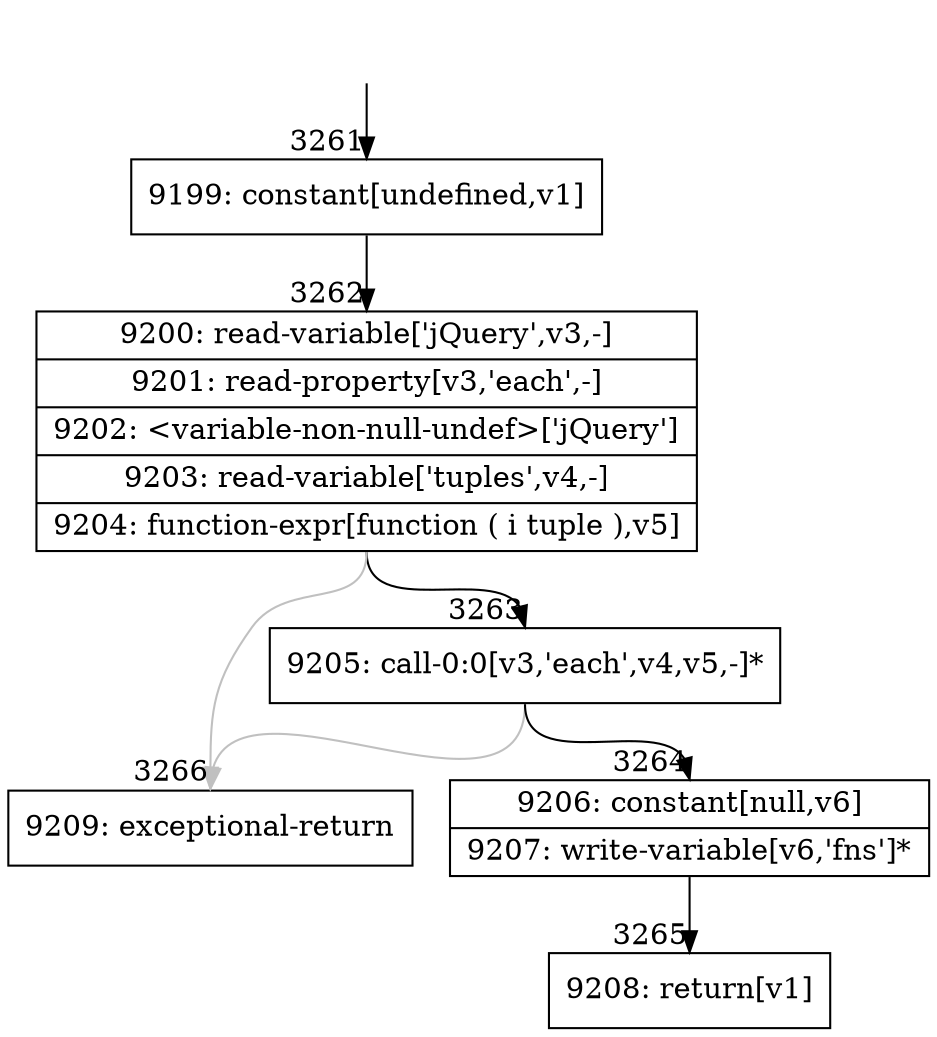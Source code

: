 digraph {
rankdir="TD"
BB_entry221[shape=none,label=""];
BB_entry221 -> BB3261 [tailport=s, headport=n, headlabel="    3261"]
BB3261 [shape=record label="{9199: constant[undefined,v1]}" ] 
BB3261 -> BB3262 [tailport=s, headport=n, headlabel="      3262"]
BB3262 [shape=record label="{9200: read-variable['jQuery',v3,-]|9201: read-property[v3,'each',-]|9202: \<variable-non-null-undef\>['jQuery']|9203: read-variable['tuples',v4,-]|9204: function-expr[function ( i tuple ),v5]}" ] 
BB3262 -> BB3263 [tailport=s, headport=n, headlabel="      3263"]
BB3262 -> BB3266 [tailport=s, headport=n, color=gray, headlabel="      3266"]
BB3263 [shape=record label="{9205: call-0:0[v3,'each',v4,v5,-]*}" ] 
BB3263 -> BB3264 [tailport=s, headport=n, headlabel="      3264"]
BB3263 -> BB3266 [tailport=s, headport=n, color=gray]
BB3264 [shape=record label="{9206: constant[null,v6]|9207: write-variable[v6,'fns']*}" ] 
BB3264 -> BB3265 [tailport=s, headport=n, headlabel="      3265"]
BB3265 [shape=record label="{9208: return[v1]}" ] 
BB3266 [shape=record label="{9209: exceptional-return}" ] 
}

